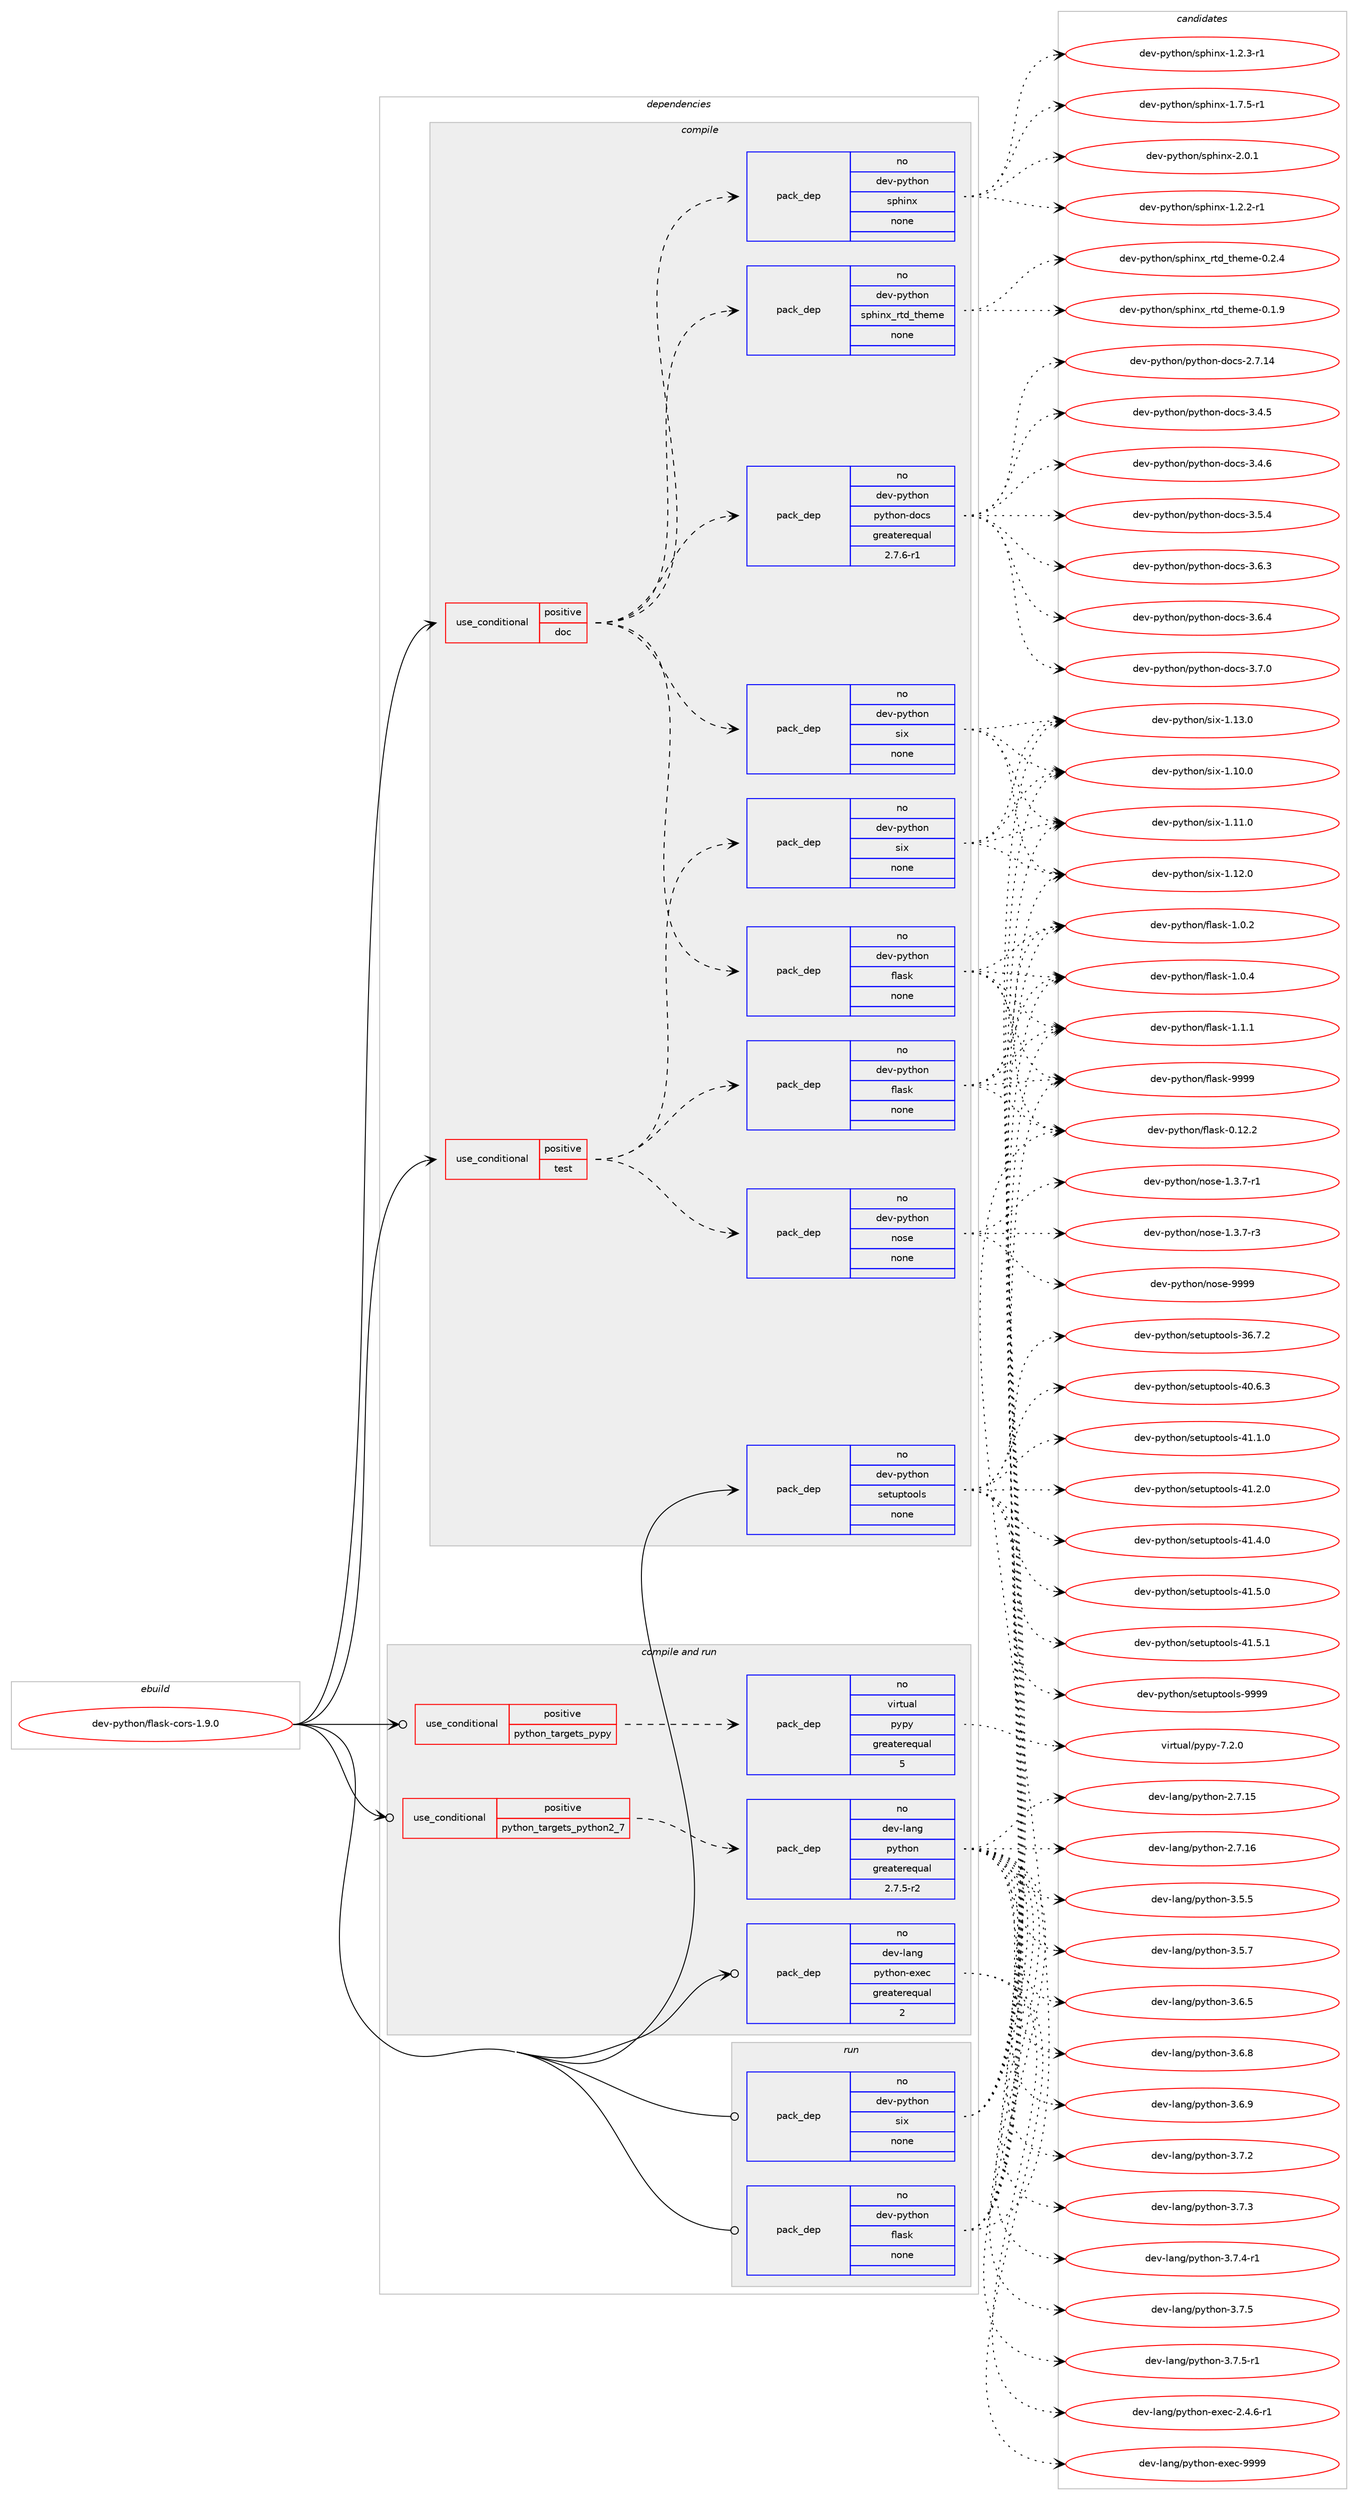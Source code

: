 digraph prolog {

# *************
# Graph options
# *************

newrank=true;
concentrate=true;
compound=true;
graph [rankdir=LR,fontname=Helvetica,fontsize=10,ranksep=1.5];#, ranksep=2.5, nodesep=0.2];
edge  [arrowhead=vee];
node  [fontname=Helvetica,fontsize=10];

# **********
# The ebuild
# **********

subgraph cluster_leftcol {
color=gray;
rank=same;
label=<<i>ebuild</i>>;
id [label="dev-python/flask-cors-1.9.0", color=red, width=4, href="../dev-python/flask-cors-1.9.0.svg"];
}

# ****************
# The dependencies
# ****************

subgraph cluster_midcol {
color=gray;
label=<<i>dependencies</i>>;
subgraph cluster_compile {
fillcolor="#eeeeee";
style=filled;
label=<<i>compile</i>>;
subgraph cond139459 {
dependency604886 [label=<<TABLE BORDER="0" CELLBORDER="1" CELLSPACING="0" CELLPADDING="4"><TR><TD ROWSPAN="3" CELLPADDING="10">use_conditional</TD></TR><TR><TD>positive</TD></TR><TR><TD>doc</TD></TR></TABLE>>, shape=none, color=red];
subgraph pack453630 {
dependency604887 [label=<<TABLE BORDER="0" CELLBORDER="1" CELLSPACING="0" CELLPADDING="4" WIDTH="220"><TR><TD ROWSPAN="6" CELLPADDING="30">pack_dep</TD></TR><TR><TD WIDTH="110">no</TD></TR><TR><TD>dev-python</TD></TR><TR><TD>flask</TD></TR><TR><TD>none</TD></TR><TR><TD></TD></TR></TABLE>>, shape=none, color=blue];
}
dependency604886:e -> dependency604887:w [weight=20,style="dashed",arrowhead="vee"];
subgraph pack453631 {
dependency604888 [label=<<TABLE BORDER="0" CELLBORDER="1" CELLSPACING="0" CELLPADDING="4" WIDTH="220"><TR><TD ROWSPAN="6" CELLPADDING="30">pack_dep</TD></TR><TR><TD WIDTH="110">no</TD></TR><TR><TD>dev-python</TD></TR><TR><TD>six</TD></TR><TR><TD>none</TD></TR><TR><TD></TD></TR></TABLE>>, shape=none, color=blue];
}
dependency604886:e -> dependency604888:w [weight=20,style="dashed",arrowhead="vee"];
subgraph pack453632 {
dependency604889 [label=<<TABLE BORDER="0" CELLBORDER="1" CELLSPACING="0" CELLPADDING="4" WIDTH="220"><TR><TD ROWSPAN="6" CELLPADDING="30">pack_dep</TD></TR><TR><TD WIDTH="110">no</TD></TR><TR><TD>dev-python</TD></TR><TR><TD>sphinx</TD></TR><TR><TD>none</TD></TR><TR><TD></TD></TR></TABLE>>, shape=none, color=blue];
}
dependency604886:e -> dependency604889:w [weight=20,style="dashed",arrowhead="vee"];
subgraph pack453633 {
dependency604890 [label=<<TABLE BORDER="0" CELLBORDER="1" CELLSPACING="0" CELLPADDING="4" WIDTH="220"><TR><TD ROWSPAN="6" CELLPADDING="30">pack_dep</TD></TR><TR><TD WIDTH="110">no</TD></TR><TR><TD>dev-python</TD></TR><TR><TD>python-docs</TD></TR><TR><TD>greaterequal</TD></TR><TR><TD>2.7.6-r1</TD></TR></TABLE>>, shape=none, color=blue];
}
dependency604886:e -> dependency604890:w [weight=20,style="dashed",arrowhead="vee"];
subgraph pack453634 {
dependency604891 [label=<<TABLE BORDER="0" CELLBORDER="1" CELLSPACING="0" CELLPADDING="4" WIDTH="220"><TR><TD ROWSPAN="6" CELLPADDING="30">pack_dep</TD></TR><TR><TD WIDTH="110">no</TD></TR><TR><TD>dev-python</TD></TR><TR><TD>sphinx_rtd_theme</TD></TR><TR><TD>none</TD></TR><TR><TD></TD></TR></TABLE>>, shape=none, color=blue];
}
dependency604886:e -> dependency604891:w [weight=20,style="dashed",arrowhead="vee"];
}
id:e -> dependency604886:w [weight=20,style="solid",arrowhead="vee"];
subgraph cond139460 {
dependency604892 [label=<<TABLE BORDER="0" CELLBORDER="1" CELLSPACING="0" CELLPADDING="4"><TR><TD ROWSPAN="3" CELLPADDING="10">use_conditional</TD></TR><TR><TD>positive</TD></TR><TR><TD>test</TD></TR></TABLE>>, shape=none, color=red];
subgraph pack453635 {
dependency604893 [label=<<TABLE BORDER="0" CELLBORDER="1" CELLSPACING="0" CELLPADDING="4" WIDTH="220"><TR><TD ROWSPAN="6" CELLPADDING="30">pack_dep</TD></TR><TR><TD WIDTH="110">no</TD></TR><TR><TD>dev-python</TD></TR><TR><TD>flask</TD></TR><TR><TD>none</TD></TR><TR><TD></TD></TR></TABLE>>, shape=none, color=blue];
}
dependency604892:e -> dependency604893:w [weight=20,style="dashed",arrowhead="vee"];
subgraph pack453636 {
dependency604894 [label=<<TABLE BORDER="0" CELLBORDER="1" CELLSPACING="0" CELLPADDING="4" WIDTH="220"><TR><TD ROWSPAN="6" CELLPADDING="30">pack_dep</TD></TR><TR><TD WIDTH="110">no</TD></TR><TR><TD>dev-python</TD></TR><TR><TD>six</TD></TR><TR><TD>none</TD></TR><TR><TD></TD></TR></TABLE>>, shape=none, color=blue];
}
dependency604892:e -> dependency604894:w [weight=20,style="dashed",arrowhead="vee"];
subgraph pack453637 {
dependency604895 [label=<<TABLE BORDER="0" CELLBORDER="1" CELLSPACING="0" CELLPADDING="4" WIDTH="220"><TR><TD ROWSPAN="6" CELLPADDING="30">pack_dep</TD></TR><TR><TD WIDTH="110">no</TD></TR><TR><TD>dev-python</TD></TR><TR><TD>nose</TD></TR><TR><TD>none</TD></TR><TR><TD></TD></TR></TABLE>>, shape=none, color=blue];
}
dependency604892:e -> dependency604895:w [weight=20,style="dashed",arrowhead="vee"];
}
id:e -> dependency604892:w [weight=20,style="solid",arrowhead="vee"];
subgraph pack453638 {
dependency604896 [label=<<TABLE BORDER="0" CELLBORDER="1" CELLSPACING="0" CELLPADDING="4" WIDTH="220"><TR><TD ROWSPAN="6" CELLPADDING="30">pack_dep</TD></TR><TR><TD WIDTH="110">no</TD></TR><TR><TD>dev-python</TD></TR><TR><TD>setuptools</TD></TR><TR><TD>none</TD></TR><TR><TD></TD></TR></TABLE>>, shape=none, color=blue];
}
id:e -> dependency604896:w [weight=20,style="solid",arrowhead="vee"];
}
subgraph cluster_compileandrun {
fillcolor="#eeeeee";
style=filled;
label=<<i>compile and run</i>>;
subgraph cond139461 {
dependency604897 [label=<<TABLE BORDER="0" CELLBORDER="1" CELLSPACING="0" CELLPADDING="4"><TR><TD ROWSPAN="3" CELLPADDING="10">use_conditional</TD></TR><TR><TD>positive</TD></TR><TR><TD>python_targets_pypy</TD></TR></TABLE>>, shape=none, color=red];
subgraph pack453639 {
dependency604898 [label=<<TABLE BORDER="0" CELLBORDER="1" CELLSPACING="0" CELLPADDING="4" WIDTH="220"><TR><TD ROWSPAN="6" CELLPADDING="30">pack_dep</TD></TR><TR><TD WIDTH="110">no</TD></TR><TR><TD>virtual</TD></TR><TR><TD>pypy</TD></TR><TR><TD>greaterequal</TD></TR><TR><TD>5</TD></TR></TABLE>>, shape=none, color=blue];
}
dependency604897:e -> dependency604898:w [weight=20,style="dashed",arrowhead="vee"];
}
id:e -> dependency604897:w [weight=20,style="solid",arrowhead="odotvee"];
subgraph cond139462 {
dependency604899 [label=<<TABLE BORDER="0" CELLBORDER="1" CELLSPACING="0" CELLPADDING="4"><TR><TD ROWSPAN="3" CELLPADDING="10">use_conditional</TD></TR><TR><TD>positive</TD></TR><TR><TD>python_targets_python2_7</TD></TR></TABLE>>, shape=none, color=red];
subgraph pack453640 {
dependency604900 [label=<<TABLE BORDER="0" CELLBORDER="1" CELLSPACING="0" CELLPADDING="4" WIDTH="220"><TR><TD ROWSPAN="6" CELLPADDING="30">pack_dep</TD></TR><TR><TD WIDTH="110">no</TD></TR><TR><TD>dev-lang</TD></TR><TR><TD>python</TD></TR><TR><TD>greaterequal</TD></TR><TR><TD>2.7.5-r2</TD></TR></TABLE>>, shape=none, color=blue];
}
dependency604899:e -> dependency604900:w [weight=20,style="dashed",arrowhead="vee"];
}
id:e -> dependency604899:w [weight=20,style="solid",arrowhead="odotvee"];
subgraph pack453641 {
dependency604901 [label=<<TABLE BORDER="0" CELLBORDER="1" CELLSPACING="0" CELLPADDING="4" WIDTH="220"><TR><TD ROWSPAN="6" CELLPADDING="30">pack_dep</TD></TR><TR><TD WIDTH="110">no</TD></TR><TR><TD>dev-lang</TD></TR><TR><TD>python-exec</TD></TR><TR><TD>greaterequal</TD></TR><TR><TD>2</TD></TR></TABLE>>, shape=none, color=blue];
}
id:e -> dependency604901:w [weight=20,style="solid",arrowhead="odotvee"];
}
subgraph cluster_run {
fillcolor="#eeeeee";
style=filled;
label=<<i>run</i>>;
subgraph pack453642 {
dependency604902 [label=<<TABLE BORDER="0" CELLBORDER="1" CELLSPACING="0" CELLPADDING="4" WIDTH="220"><TR><TD ROWSPAN="6" CELLPADDING="30">pack_dep</TD></TR><TR><TD WIDTH="110">no</TD></TR><TR><TD>dev-python</TD></TR><TR><TD>flask</TD></TR><TR><TD>none</TD></TR><TR><TD></TD></TR></TABLE>>, shape=none, color=blue];
}
id:e -> dependency604902:w [weight=20,style="solid",arrowhead="odot"];
subgraph pack453643 {
dependency604903 [label=<<TABLE BORDER="0" CELLBORDER="1" CELLSPACING="0" CELLPADDING="4" WIDTH="220"><TR><TD ROWSPAN="6" CELLPADDING="30">pack_dep</TD></TR><TR><TD WIDTH="110">no</TD></TR><TR><TD>dev-python</TD></TR><TR><TD>six</TD></TR><TR><TD>none</TD></TR><TR><TD></TD></TR></TABLE>>, shape=none, color=blue];
}
id:e -> dependency604903:w [weight=20,style="solid",arrowhead="odot"];
}
}

# **************
# The candidates
# **************

subgraph cluster_choices {
rank=same;
color=gray;
label=<<i>candidates</i>>;

subgraph choice453630 {
color=black;
nodesep=1;
choice10010111845112121116104111110471021089711510745484649504650 [label="dev-python/flask-0.12.2", color=red, width=4,href="../dev-python/flask-0.12.2.svg"];
choice100101118451121211161041111104710210897115107454946484650 [label="dev-python/flask-1.0.2", color=red, width=4,href="../dev-python/flask-1.0.2.svg"];
choice100101118451121211161041111104710210897115107454946484652 [label="dev-python/flask-1.0.4", color=red, width=4,href="../dev-python/flask-1.0.4.svg"];
choice100101118451121211161041111104710210897115107454946494649 [label="dev-python/flask-1.1.1", color=red, width=4,href="../dev-python/flask-1.1.1.svg"];
choice1001011184511212111610411111047102108971151074557575757 [label="dev-python/flask-9999", color=red, width=4,href="../dev-python/flask-9999.svg"];
dependency604887:e -> choice10010111845112121116104111110471021089711510745484649504650:w [style=dotted,weight="100"];
dependency604887:e -> choice100101118451121211161041111104710210897115107454946484650:w [style=dotted,weight="100"];
dependency604887:e -> choice100101118451121211161041111104710210897115107454946484652:w [style=dotted,weight="100"];
dependency604887:e -> choice100101118451121211161041111104710210897115107454946494649:w [style=dotted,weight="100"];
dependency604887:e -> choice1001011184511212111610411111047102108971151074557575757:w [style=dotted,weight="100"];
}
subgraph choice453631 {
color=black;
nodesep=1;
choice100101118451121211161041111104711510512045494649484648 [label="dev-python/six-1.10.0", color=red, width=4,href="../dev-python/six-1.10.0.svg"];
choice100101118451121211161041111104711510512045494649494648 [label="dev-python/six-1.11.0", color=red, width=4,href="../dev-python/six-1.11.0.svg"];
choice100101118451121211161041111104711510512045494649504648 [label="dev-python/six-1.12.0", color=red, width=4,href="../dev-python/six-1.12.0.svg"];
choice100101118451121211161041111104711510512045494649514648 [label="dev-python/six-1.13.0", color=red, width=4,href="../dev-python/six-1.13.0.svg"];
dependency604888:e -> choice100101118451121211161041111104711510512045494649484648:w [style=dotted,weight="100"];
dependency604888:e -> choice100101118451121211161041111104711510512045494649494648:w [style=dotted,weight="100"];
dependency604888:e -> choice100101118451121211161041111104711510512045494649504648:w [style=dotted,weight="100"];
dependency604888:e -> choice100101118451121211161041111104711510512045494649514648:w [style=dotted,weight="100"];
}
subgraph choice453632 {
color=black;
nodesep=1;
choice10010111845112121116104111110471151121041051101204549465046504511449 [label="dev-python/sphinx-1.2.2-r1", color=red, width=4,href="../dev-python/sphinx-1.2.2-r1.svg"];
choice10010111845112121116104111110471151121041051101204549465046514511449 [label="dev-python/sphinx-1.2.3-r1", color=red, width=4,href="../dev-python/sphinx-1.2.3-r1.svg"];
choice10010111845112121116104111110471151121041051101204549465546534511449 [label="dev-python/sphinx-1.7.5-r1", color=red, width=4,href="../dev-python/sphinx-1.7.5-r1.svg"];
choice1001011184511212111610411111047115112104105110120455046484649 [label="dev-python/sphinx-2.0.1", color=red, width=4,href="../dev-python/sphinx-2.0.1.svg"];
dependency604889:e -> choice10010111845112121116104111110471151121041051101204549465046504511449:w [style=dotted,weight="100"];
dependency604889:e -> choice10010111845112121116104111110471151121041051101204549465046514511449:w [style=dotted,weight="100"];
dependency604889:e -> choice10010111845112121116104111110471151121041051101204549465546534511449:w [style=dotted,weight="100"];
dependency604889:e -> choice1001011184511212111610411111047115112104105110120455046484649:w [style=dotted,weight="100"];
}
subgraph choice453633 {
color=black;
nodesep=1;
choice1001011184511212111610411111047112121116104111110451001119911545504655464952 [label="dev-python/python-docs-2.7.14", color=red, width=4,href="../dev-python/python-docs-2.7.14.svg"];
choice10010111845112121116104111110471121211161041111104510011199115455146524653 [label="dev-python/python-docs-3.4.5", color=red, width=4,href="../dev-python/python-docs-3.4.5.svg"];
choice10010111845112121116104111110471121211161041111104510011199115455146524654 [label="dev-python/python-docs-3.4.6", color=red, width=4,href="../dev-python/python-docs-3.4.6.svg"];
choice10010111845112121116104111110471121211161041111104510011199115455146534652 [label="dev-python/python-docs-3.5.4", color=red, width=4,href="../dev-python/python-docs-3.5.4.svg"];
choice10010111845112121116104111110471121211161041111104510011199115455146544651 [label="dev-python/python-docs-3.6.3", color=red, width=4,href="../dev-python/python-docs-3.6.3.svg"];
choice10010111845112121116104111110471121211161041111104510011199115455146544652 [label="dev-python/python-docs-3.6.4", color=red, width=4,href="../dev-python/python-docs-3.6.4.svg"];
choice10010111845112121116104111110471121211161041111104510011199115455146554648 [label="dev-python/python-docs-3.7.0", color=red, width=4,href="../dev-python/python-docs-3.7.0.svg"];
dependency604890:e -> choice1001011184511212111610411111047112121116104111110451001119911545504655464952:w [style=dotted,weight="100"];
dependency604890:e -> choice10010111845112121116104111110471121211161041111104510011199115455146524653:w [style=dotted,weight="100"];
dependency604890:e -> choice10010111845112121116104111110471121211161041111104510011199115455146524654:w [style=dotted,weight="100"];
dependency604890:e -> choice10010111845112121116104111110471121211161041111104510011199115455146534652:w [style=dotted,weight="100"];
dependency604890:e -> choice10010111845112121116104111110471121211161041111104510011199115455146544651:w [style=dotted,weight="100"];
dependency604890:e -> choice10010111845112121116104111110471121211161041111104510011199115455146544652:w [style=dotted,weight="100"];
dependency604890:e -> choice10010111845112121116104111110471121211161041111104510011199115455146554648:w [style=dotted,weight="100"];
}
subgraph choice453634 {
color=black;
nodesep=1;
choice10010111845112121116104111110471151121041051101209511411610095116104101109101454846494657 [label="dev-python/sphinx_rtd_theme-0.1.9", color=red, width=4,href="../dev-python/sphinx_rtd_theme-0.1.9.svg"];
choice10010111845112121116104111110471151121041051101209511411610095116104101109101454846504652 [label="dev-python/sphinx_rtd_theme-0.2.4", color=red, width=4,href="../dev-python/sphinx_rtd_theme-0.2.4.svg"];
dependency604891:e -> choice10010111845112121116104111110471151121041051101209511411610095116104101109101454846494657:w [style=dotted,weight="100"];
dependency604891:e -> choice10010111845112121116104111110471151121041051101209511411610095116104101109101454846504652:w [style=dotted,weight="100"];
}
subgraph choice453635 {
color=black;
nodesep=1;
choice10010111845112121116104111110471021089711510745484649504650 [label="dev-python/flask-0.12.2", color=red, width=4,href="../dev-python/flask-0.12.2.svg"];
choice100101118451121211161041111104710210897115107454946484650 [label="dev-python/flask-1.0.2", color=red, width=4,href="../dev-python/flask-1.0.2.svg"];
choice100101118451121211161041111104710210897115107454946484652 [label="dev-python/flask-1.0.4", color=red, width=4,href="../dev-python/flask-1.0.4.svg"];
choice100101118451121211161041111104710210897115107454946494649 [label="dev-python/flask-1.1.1", color=red, width=4,href="../dev-python/flask-1.1.1.svg"];
choice1001011184511212111610411111047102108971151074557575757 [label="dev-python/flask-9999", color=red, width=4,href="../dev-python/flask-9999.svg"];
dependency604893:e -> choice10010111845112121116104111110471021089711510745484649504650:w [style=dotted,weight="100"];
dependency604893:e -> choice100101118451121211161041111104710210897115107454946484650:w [style=dotted,weight="100"];
dependency604893:e -> choice100101118451121211161041111104710210897115107454946484652:w [style=dotted,weight="100"];
dependency604893:e -> choice100101118451121211161041111104710210897115107454946494649:w [style=dotted,weight="100"];
dependency604893:e -> choice1001011184511212111610411111047102108971151074557575757:w [style=dotted,weight="100"];
}
subgraph choice453636 {
color=black;
nodesep=1;
choice100101118451121211161041111104711510512045494649484648 [label="dev-python/six-1.10.0", color=red, width=4,href="../dev-python/six-1.10.0.svg"];
choice100101118451121211161041111104711510512045494649494648 [label="dev-python/six-1.11.0", color=red, width=4,href="../dev-python/six-1.11.0.svg"];
choice100101118451121211161041111104711510512045494649504648 [label="dev-python/six-1.12.0", color=red, width=4,href="../dev-python/six-1.12.0.svg"];
choice100101118451121211161041111104711510512045494649514648 [label="dev-python/six-1.13.0", color=red, width=4,href="../dev-python/six-1.13.0.svg"];
dependency604894:e -> choice100101118451121211161041111104711510512045494649484648:w [style=dotted,weight="100"];
dependency604894:e -> choice100101118451121211161041111104711510512045494649494648:w [style=dotted,weight="100"];
dependency604894:e -> choice100101118451121211161041111104711510512045494649504648:w [style=dotted,weight="100"];
dependency604894:e -> choice100101118451121211161041111104711510512045494649514648:w [style=dotted,weight="100"];
}
subgraph choice453637 {
color=black;
nodesep=1;
choice10010111845112121116104111110471101111151014549465146554511449 [label="dev-python/nose-1.3.7-r1", color=red, width=4,href="../dev-python/nose-1.3.7-r1.svg"];
choice10010111845112121116104111110471101111151014549465146554511451 [label="dev-python/nose-1.3.7-r3", color=red, width=4,href="../dev-python/nose-1.3.7-r3.svg"];
choice10010111845112121116104111110471101111151014557575757 [label="dev-python/nose-9999", color=red, width=4,href="../dev-python/nose-9999.svg"];
dependency604895:e -> choice10010111845112121116104111110471101111151014549465146554511449:w [style=dotted,weight="100"];
dependency604895:e -> choice10010111845112121116104111110471101111151014549465146554511451:w [style=dotted,weight="100"];
dependency604895:e -> choice10010111845112121116104111110471101111151014557575757:w [style=dotted,weight="100"];
}
subgraph choice453638 {
color=black;
nodesep=1;
choice100101118451121211161041111104711510111611711211611111110811545515446554650 [label="dev-python/setuptools-36.7.2", color=red, width=4,href="../dev-python/setuptools-36.7.2.svg"];
choice100101118451121211161041111104711510111611711211611111110811545524846544651 [label="dev-python/setuptools-40.6.3", color=red, width=4,href="../dev-python/setuptools-40.6.3.svg"];
choice100101118451121211161041111104711510111611711211611111110811545524946494648 [label="dev-python/setuptools-41.1.0", color=red, width=4,href="../dev-python/setuptools-41.1.0.svg"];
choice100101118451121211161041111104711510111611711211611111110811545524946504648 [label="dev-python/setuptools-41.2.0", color=red, width=4,href="../dev-python/setuptools-41.2.0.svg"];
choice100101118451121211161041111104711510111611711211611111110811545524946524648 [label="dev-python/setuptools-41.4.0", color=red, width=4,href="../dev-python/setuptools-41.4.0.svg"];
choice100101118451121211161041111104711510111611711211611111110811545524946534648 [label="dev-python/setuptools-41.5.0", color=red, width=4,href="../dev-python/setuptools-41.5.0.svg"];
choice100101118451121211161041111104711510111611711211611111110811545524946534649 [label="dev-python/setuptools-41.5.1", color=red, width=4,href="../dev-python/setuptools-41.5.1.svg"];
choice10010111845112121116104111110471151011161171121161111111081154557575757 [label="dev-python/setuptools-9999", color=red, width=4,href="../dev-python/setuptools-9999.svg"];
dependency604896:e -> choice100101118451121211161041111104711510111611711211611111110811545515446554650:w [style=dotted,weight="100"];
dependency604896:e -> choice100101118451121211161041111104711510111611711211611111110811545524846544651:w [style=dotted,weight="100"];
dependency604896:e -> choice100101118451121211161041111104711510111611711211611111110811545524946494648:w [style=dotted,weight="100"];
dependency604896:e -> choice100101118451121211161041111104711510111611711211611111110811545524946504648:w [style=dotted,weight="100"];
dependency604896:e -> choice100101118451121211161041111104711510111611711211611111110811545524946524648:w [style=dotted,weight="100"];
dependency604896:e -> choice100101118451121211161041111104711510111611711211611111110811545524946534648:w [style=dotted,weight="100"];
dependency604896:e -> choice100101118451121211161041111104711510111611711211611111110811545524946534649:w [style=dotted,weight="100"];
dependency604896:e -> choice10010111845112121116104111110471151011161171121161111111081154557575757:w [style=dotted,weight="100"];
}
subgraph choice453639 {
color=black;
nodesep=1;
choice1181051141161179710847112121112121455546504648 [label="virtual/pypy-7.2.0", color=red, width=4,href="../virtual/pypy-7.2.0.svg"];
dependency604898:e -> choice1181051141161179710847112121112121455546504648:w [style=dotted,weight="100"];
}
subgraph choice453640 {
color=black;
nodesep=1;
choice10010111845108971101034711212111610411111045504655464953 [label="dev-lang/python-2.7.15", color=red, width=4,href="../dev-lang/python-2.7.15.svg"];
choice10010111845108971101034711212111610411111045504655464954 [label="dev-lang/python-2.7.16", color=red, width=4,href="../dev-lang/python-2.7.16.svg"];
choice100101118451089711010347112121116104111110455146534653 [label="dev-lang/python-3.5.5", color=red, width=4,href="../dev-lang/python-3.5.5.svg"];
choice100101118451089711010347112121116104111110455146534655 [label="dev-lang/python-3.5.7", color=red, width=4,href="../dev-lang/python-3.5.7.svg"];
choice100101118451089711010347112121116104111110455146544653 [label="dev-lang/python-3.6.5", color=red, width=4,href="../dev-lang/python-3.6.5.svg"];
choice100101118451089711010347112121116104111110455146544656 [label="dev-lang/python-3.6.8", color=red, width=4,href="../dev-lang/python-3.6.8.svg"];
choice100101118451089711010347112121116104111110455146544657 [label="dev-lang/python-3.6.9", color=red, width=4,href="../dev-lang/python-3.6.9.svg"];
choice100101118451089711010347112121116104111110455146554650 [label="dev-lang/python-3.7.2", color=red, width=4,href="../dev-lang/python-3.7.2.svg"];
choice100101118451089711010347112121116104111110455146554651 [label="dev-lang/python-3.7.3", color=red, width=4,href="../dev-lang/python-3.7.3.svg"];
choice1001011184510897110103471121211161041111104551465546524511449 [label="dev-lang/python-3.7.4-r1", color=red, width=4,href="../dev-lang/python-3.7.4-r1.svg"];
choice100101118451089711010347112121116104111110455146554653 [label="dev-lang/python-3.7.5", color=red, width=4,href="../dev-lang/python-3.7.5.svg"];
choice1001011184510897110103471121211161041111104551465546534511449 [label="dev-lang/python-3.7.5-r1", color=red, width=4,href="../dev-lang/python-3.7.5-r1.svg"];
dependency604900:e -> choice10010111845108971101034711212111610411111045504655464953:w [style=dotted,weight="100"];
dependency604900:e -> choice10010111845108971101034711212111610411111045504655464954:w [style=dotted,weight="100"];
dependency604900:e -> choice100101118451089711010347112121116104111110455146534653:w [style=dotted,weight="100"];
dependency604900:e -> choice100101118451089711010347112121116104111110455146534655:w [style=dotted,weight="100"];
dependency604900:e -> choice100101118451089711010347112121116104111110455146544653:w [style=dotted,weight="100"];
dependency604900:e -> choice100101118451089711010347112121116104111110455146544656:w [style=dotted,weight="100"];
dependency604900:e -> choice100101118451089711010347112121116104111110455146544657:w [style=dotted,weight="100"];
dependency604900:e -> choice100101118451089711010347112121116104111110455146554650:w [style=dotted,weight="100"];
dependency604900:e -> choice100101118451089711010347112121116104111110455146554651:w [style=dotted,weight="100"];
dependency604900:e -> choice1001011184510897110103471121211161041111104551465546524511449:w [style=dotted,weight="100"];
dependency604900:e -> choice100101118451089711010347112121116104111110455146554653:w [style=dotted,weight="100"];
dependency604900:e -> choice1001011184510897110103471121211161041111104551465546534511449:w [style=dotted,weight="100"];
}
subgraph choice453641 {
color=black;
nodesep=1;
choice10010111845108971101034711212111610411111045101120101994550465246544511449 [label="dev-lang/python-exec-2.4.6-r1", color=red, width=4,href="../dev-lang/python-exec-2.4.6-r1.svg"];
choice10010111845108971101034711212111610411111045101120101994557575757 [label="dev-lang/python-exec-9999", color=red, width=4,href="../dev-lang/python-exec-9999.svg"];
dependency604901:e -> choice10010111845108971101034711212111610411111045101120101994550465246544511449:w [style=dotted,weight="100"];
dependency604901:e -> choice10010111845108971101034711212111610411111045101120101994557575757:w [style=dotted,weight="100"];
}
subgraph choice453642 {
color=black;
nodesep=1;
choice10010111845112121116104111110471021089711510745484649504650 [label="dev-python/flask-0.12.2", color=red, width=4,href="../dev-python/flask-0.12.2.svg"];
choice100101118451121211161041111104710210897115107454946484650 [label="dev-python/flask-1.0.2", color=red, width=4,href="../dev-python/flask-1.0.2.svg"];
choice100101118451121211161041111104710210897115107454946484652 [label="dev-python/flask-1.0.4", color=red, width=4,href="../dev-python/flask-1.0.4.svg"];
choice100101118451121211161041111104710210897115107454946494649 [label="dev-python/flask-1.1.1", color=red, width=4,href="../dev-python/flask-1.1.1.svg"];
choice1001011184511212111610411111047102108971151074557575757 [label="dev-python/flask-9999", color=red, width=4,href="../dev-python/flask-9999.svg"];
dependency604902:e -> choice10010111845112121116104111110471021089711510745484649504650:w [style=dotted,weight="100"];
dependency604902:e -> choice100101118451121211161041111104710210897115107454946484650:w [style=dotted,weight="100"];
dependency604902:e -> choice100101118451121211161041111104710210897115107454946484652:w [style=dotted,weight="100"];
dependency604902:e -> choice100101118451121211161041111104710210897115107454946494649:w [style=dotted,weight="100"];
dependency604902:e -> choice1001011184511212111610411111047102108971151074557575757:w [style=dotted,weight="100"];
}
subgraph choice453643 {
color=black;
nodesep=1;
choice100101118451121211161041111104711510512045494649484648 [label="dev-python/six-1.10.0", color=red, width=4,href="../dev-python/six-1.10.0.svg"];
choice100101118451121211161041111104711510512045494649494648 [label="dev-python/six-1.11.0", color=red, width=4,href="../dev-python/six-1.11.0.svg"];
choice100101118451121211161041111104711510512045494649504648 [label="dev-python/six-1.12.0", color=red, width=4,href="../dev-python/six-1.12.0.svg"];
choice100101118451121211161041111104711510512045494649514648 [label="dev-python/six-1.13.0", color=red, width=4,href="../dev-python/six-1.13.0.svg"];
dependency604903:e -> choice100101118451121211161041111104711510512045494649484648:w [style=dotted,weight="100"];
dependency604903:e -> choice100101118451121211161041111104711510512045494649494648:w [style=dotted,weight="100"];
dependency604903:e -> choice100101118451121211161041111104711510512045494649504648:w [style=dotted,weight="100"];
dependency604903:e -> choice100101118451121211161041111104711510512045494649514648:w [style=dotted,weight="100"];
}
}

}
